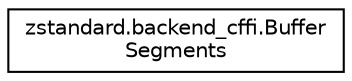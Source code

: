 digraph "Graphical Class Hierarchy"
{
 // LATEX_PDF_SIZE
  edge [fontname="Helvetica",fontsize="10",labelfontname="Helvetica",labelfontsize="10"];
  node [fontname="Helvetica",fontsize="10",shape=record];
  rankdir="LR";
  Node0 [label="zstandard.backend_cffi.Buffer\lSegments",height=0.2,width=0.4,color="black", fillcolor="white", style="filled",URL="$classzstandard_1_1backend__cffi_1_1BufferSegments.html",tooltip=" "];
}
